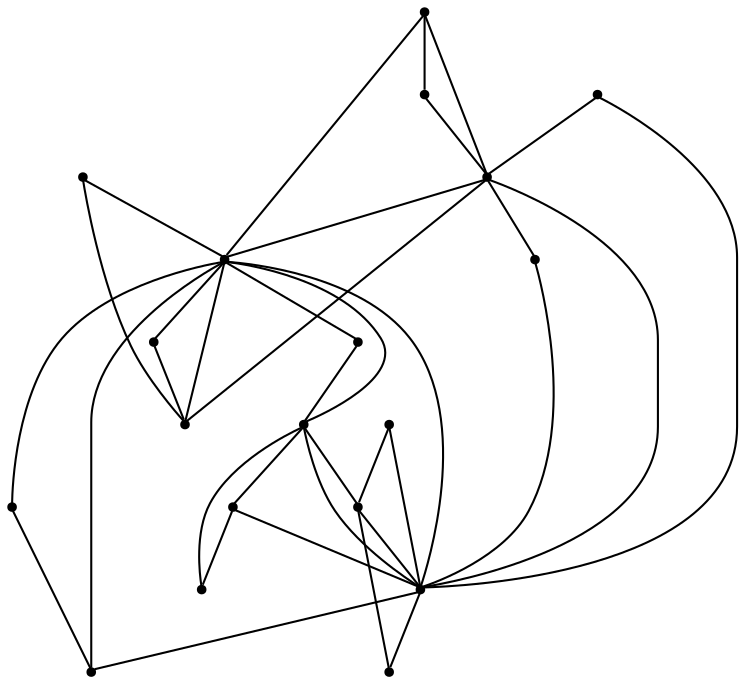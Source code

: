 graph {
  node [shape=point,comment="{\"directed\":false,\"doi\":\"10.1007/978-3-030-68766-3_7\",\"figure\":\"8 (1)\"}"]

  v0 [pos="812.3001949118708,1273.8312450191952"]
  v1 [pos="728.9535840668749,1223.821824794606"]
  v2 [pos="778.9615505738724,1390.5150701473258"]
  v3 [pos="745.6229062358741,1140.4772846134035"]
  v4 [pos="528.9217259874368,1073.8008131116146"]
  v5 [pos="745.6229062358741,1323.8385986455369"]
  v6 [pos="445.57514693664973,1223.821824794606"]
  v7 [pos="595.5990067148813,1273.8312450191952"]
  v8 [pos="712.2842618978757,1357.1768343964313"]
  v9 [pos="645.6069732218789,1340.507716520984"]
  v10 [pos="578.9296845458821,1390.5150701473258"]
  v11 [pos="628.9376510528797,1190.483589043712"]
  v12 [pos="578.9296845458821,1323.8385986455369"]
  v13 [pos="378.8978582606529,1473.8606754214713"]
  v14 [pos="562.260362376883,1140.4772846134035"]
  v15 [pos="262.21261102621077,1073.8008131116148"]
  v16 [pos="228.8739666882124,1307.1694807700896"]
  v17 [pos="428.90582476765053,1407.184188022773"]
  v18 [pos="295.5512474156569,1207.1527069191593"]

  v0 -- v1 [id="-1",pos="812.3001949118708,1273.8312450191952 728.9535840668749,1223.821824794606 728.9535840668749,1223.821824794606 728.9535840668749,1223.821824794606"]
  v2 -- v1 [id="-2",pos="778.9615505738724,1390.5150701473258 728.9535840668749,1223.821824794606 728.9535840668749,1223.821824794606 728.9535840668749,1223.821824794606"]
  v2 -- v0 [id="-3",pos="778.9615505738724,1390.5150701473258 812.3001949118708,1273.8312450191952 812.3001949118708,1273.8312450191952 812.3001949118708,1273.8312450191952"]
  v3 -- v4 [id="-4",pos="745.6229062358741,1140.4772846134035 528.9217259874368,1073.8008131116146 528.9217259874368,1073.8008131116146 528.9217259874368,1073.8008131116146"]
  v5 -- v2 [id="-5",pos="745.6229062358741,1323.8385986455369 778.9615505738724,1390.5150701473258 778.9615505738724,1390.5150701473258 778.9615505738724,1390.5150701473258"]
  v1 -- v6 [id="-6",pos="728.9535840668749,1223.821824794606 445.57514693664973,1223.821824794606 445.57514693664973,1223.821824794606 445.57514693664973,1223.821824794606"]
  v1 -- v3 [id="-7",pos="728.9535840668749,1223.821824794606 745.6229062358741,1140.4772846134035 745.6229062358741,1140.4772846134035 745.6229062358741,1140.4772846134035"]
  v1 -- v5 [id="-8",pos="728.9535840668749,1223.821824794606 745.6229062358741,1323.8385986455369 745.6229062358741,1323.8385986455369 745.6229062358741,1323.8385986455369"]
  v1 -- v7 [id="-9",pos="728.9535840668749,1223.821824794606 595.5990067148813,1273.8312450191952 595.5990067148813,1273.8312450191952 595.5990067148813,1273.8312450191952"]
  v8 -- v1 [id="-10",pos="712.2842618978757,1357.1768343964313 728.9535840668749,1223.821824794606 728.9535840668749,1223.821824794606 728.9535840668749,1223.821824794606"]
  v8 -- v9 [id="-11",pos="712.2842618978757,1357.1768343964313 645.6069732218789,1340.507716520984 645.6069732218789,1340.507716520984 645.6069732218789,1340.507716520984"]
  v8 -- v10 [id="-12",pos="712.2842618978757,1357.1768343964313 578.9296845458821,1390.5150701473258 578.9296845458821,1390.5150701473258 578.9296845458821,1390.5150701473258"]
  v9 -- v10 [id="-13",pos="645.6069732218789,1340.507716520984 578.9296845458821,1390.5150701473258 578.9296845458821,1390.5150701473258 578.9296845458821,1390.5150701473258"]
  v11 -- v4 [id="-14",pos="628.9376510528797,1190.483589043712 528.9217259874368,1073.8008131116146 528.9217259874368,1073.8008131116146 528.9217259874368,1073.8008131116146"]
  v16 -- v15 [id="-15",pos="228.8739666882124,1307.1694807700896 262.21261102621077,1073.8008131116148 262.21261102621077,1073.8008131116148 262.21261102621077,1073.8008131116148"]
  v15 -- v6 [id="-16",pos="262.21261102621077,1073.8008131116148 445.57514693664973,1223.821824794606 445.57514693664973,1223.821824794606 445.57514693664973,1223.821824794606"]
  v7 -- v12 [id="-17",pos="595.5990067148813,1273.8312450191952 578.9296845458821,1323.8385986455369 578.9296845458821,1323.8385986455369 578.9296845458821,1323.8385986455369"]
  v10 -- v13 [id="-18",pos="578.9296845458821,1390.5150701473258 378.8978582606529,1473.8606754214713 378.8978582606529,1473.8606754214713 378.8978582606529,1473.8606754214713"]
  v10 -- v2 [id="-19",pos="578.9296845458821,1390.5150701473258 778.9615505738724,1390.5150701473258 778.9615505738724,1390.5150701473258 778.9615505738724,1390.5150701473258"]
  v12 -- v1 [id="-20",pos="578.9296845458821,1323.8385986455369 728.9535840668749,1223.821824794606 728.9535840668749,1223.821824794606 728.9535840668749,1223.821824794606"]
  v18 -- v6 [id="-21",pos="295.5512474156569,1207.1527069191593 445.57514693664973,1223.821824794606 445.57514693664973,1223.821824794606 445.57514693664973,1223.821824794606"]
  v18 -- v15 [id="-22",pos="295.5512474156569,1207.1527069191593 262.21261102621077,1073.8008131116148 262.21261102621077,1073.8008131116148 262.21261102621077,1073.8008131116148"]
  v10 -- v6 [id="-23",pos="578.9296845458821,1390.5150701473258 445.57514693664973,1223.821824794606 445.57514693664973,1223.821824794606 445.57514693664973,1223.821824794606"]
  v10 -- v1 [id="-24",pos="578.9296845458821,1390.5150701473258 728.9535840668749,1223.821824794606 728.9535840668749,1223.821824794606 728.9535840668749,1223.821824794606"]
  v14 -- v11 [id="-25",pos="562.260362376883,1140.4772846134035 628.9376510528797,1190.483589043712 628.9376510528797,1190.483589043712 628.9376510528797,1190.483589043712"]
  v13 -- v6 [id="-26",pos="378.8978582606529,1473.8606754214713 445.57514693664973,1223.821824794606 445.57514693664973,1223.821824794606 445.57514693664973,1223.821824794606"]
  v17 -- v6 [id="-27",pos="428.90582476765053,1407.184188022773 445.57514693664973,1223.821824794606 445.57514693664973,1223.821824794606 445.57514693664973,1223.821824794606"]
  v17 -- v10 [id="-28",pos="428.90582476765053,1407.184188022773 578.9296845458821,1390.5150701473258 578.9296845458821,1390.5150701473258 578.9296845458821,1390.5150701473258"]
  v6 -- v12 [id="-29",pos="445.57514693664973,1223.821824794606 578.9296845458821,1323.8385986455369 578.9296845458821,1323.8385986455369 578.9296845458821,1323.8385986455369"]
  v6 -- v16 [id="-30",pos="445.57514693664973,1223.821824794606 228.8739666882124,1307.1694807700896 228.8739666882124,1307.1694807700896 228.8739666882124,1307.1694807700896"]
  v6 -- v4 [id="-31",pos="445.57514693664973,1223.821824794606 528.9217259874368,1073.8008131116146 528.9217259874368,1073.8008131116146 528.9217259874368,1073.8008131116146"]
  v14 -- v6 [id="-32",pos="562.260362376883,1140.4772846134035 445.57514693664973,1223.821824794606 445.57514693664973,1223.821824794606 445.57514693664973,1223.821824794606"]
  v4 -- v15 [id="-33",pos="528.9217259874368,1073.8008131116146 262.21261102621077,1073.8008131116148 262.21261102621077,1073.8008131116148 262.21261102621077,1073.8008131116148"]
  v4 -- v14 [id="-34",pos="528.9217259874368,1073.8008131116146 562.260362376883,1140.4772846134035 562.260362376883,1140.4772846134035 562.260362376883,1140.4772846134035"]
  v4 -- v1 [id="-35",pos="528.9217259874368,1073.8008131116146 728.9535840668749,1223.821824794606 728.9535840668749,1223.821824794606 728.9535840668749,1223.821824794606"]
}